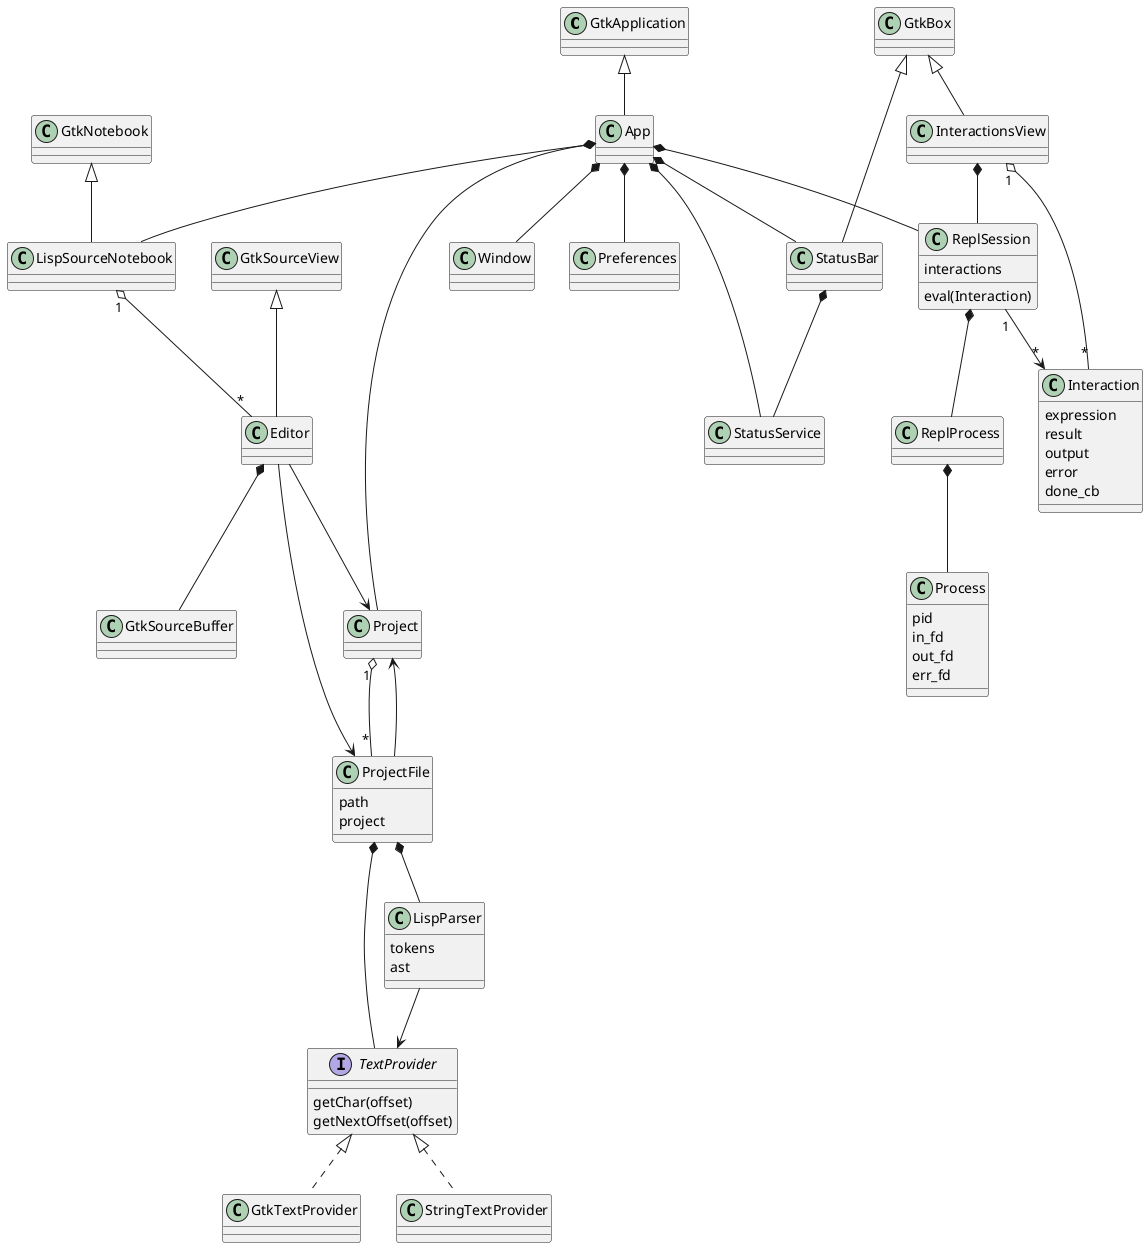 @startuml

GtkApplication <|-- App
App *-- Project
App *-- ReplSession
App *-- Window
App *-- LispSourceNotebook
App *-- Preferences
App *-- StatusBar
App *-- StatusService
StatusBar *-- StatusService

GtkSourceView <|-- Editor
Editor *-- GtkSourceBuffer
Editor --> Project
Editor --> ProjectFile
GtkNotebook <|-- LispSourceNotebook
LispSourceNotebook "1" o-- "*" Editor

Project "1" o-- "*" ProjectFile

ProjectFile *-- LispParser
ProjectFile *-- TextProvider
ProjectFile : path
ProjectFile : project
ProjectFile --> Project

GtkBox <|-- InteractionsView
GtkBox <|-- StatusBar
InteractionsView "1" o-- "*" Interaction
InteractionsView *-- ReplSession
Interaction : expression
Interaction : result
Interaction : output
Interaction : error
Interaction : done_cb
ReplSession : eval(Interaction)
ReplSession : interactions
ReplSession "1" --> "*" Interaction
ReplSession *-- ReplProcess
ReplProcess *-- Process

Process : pid
Process : in_fd
Process : out_fd
Process : err_fd

LispParser : tokens
LispParser : ast
LispParser --> TextProvider
interface TextProvider
TextProvider <|.. GtkTextProvider
TextProvider <|.. StringTextProvider
TextProvider : getChar(offset)
TextProvider : getNextOffset(offset)

@enduml
